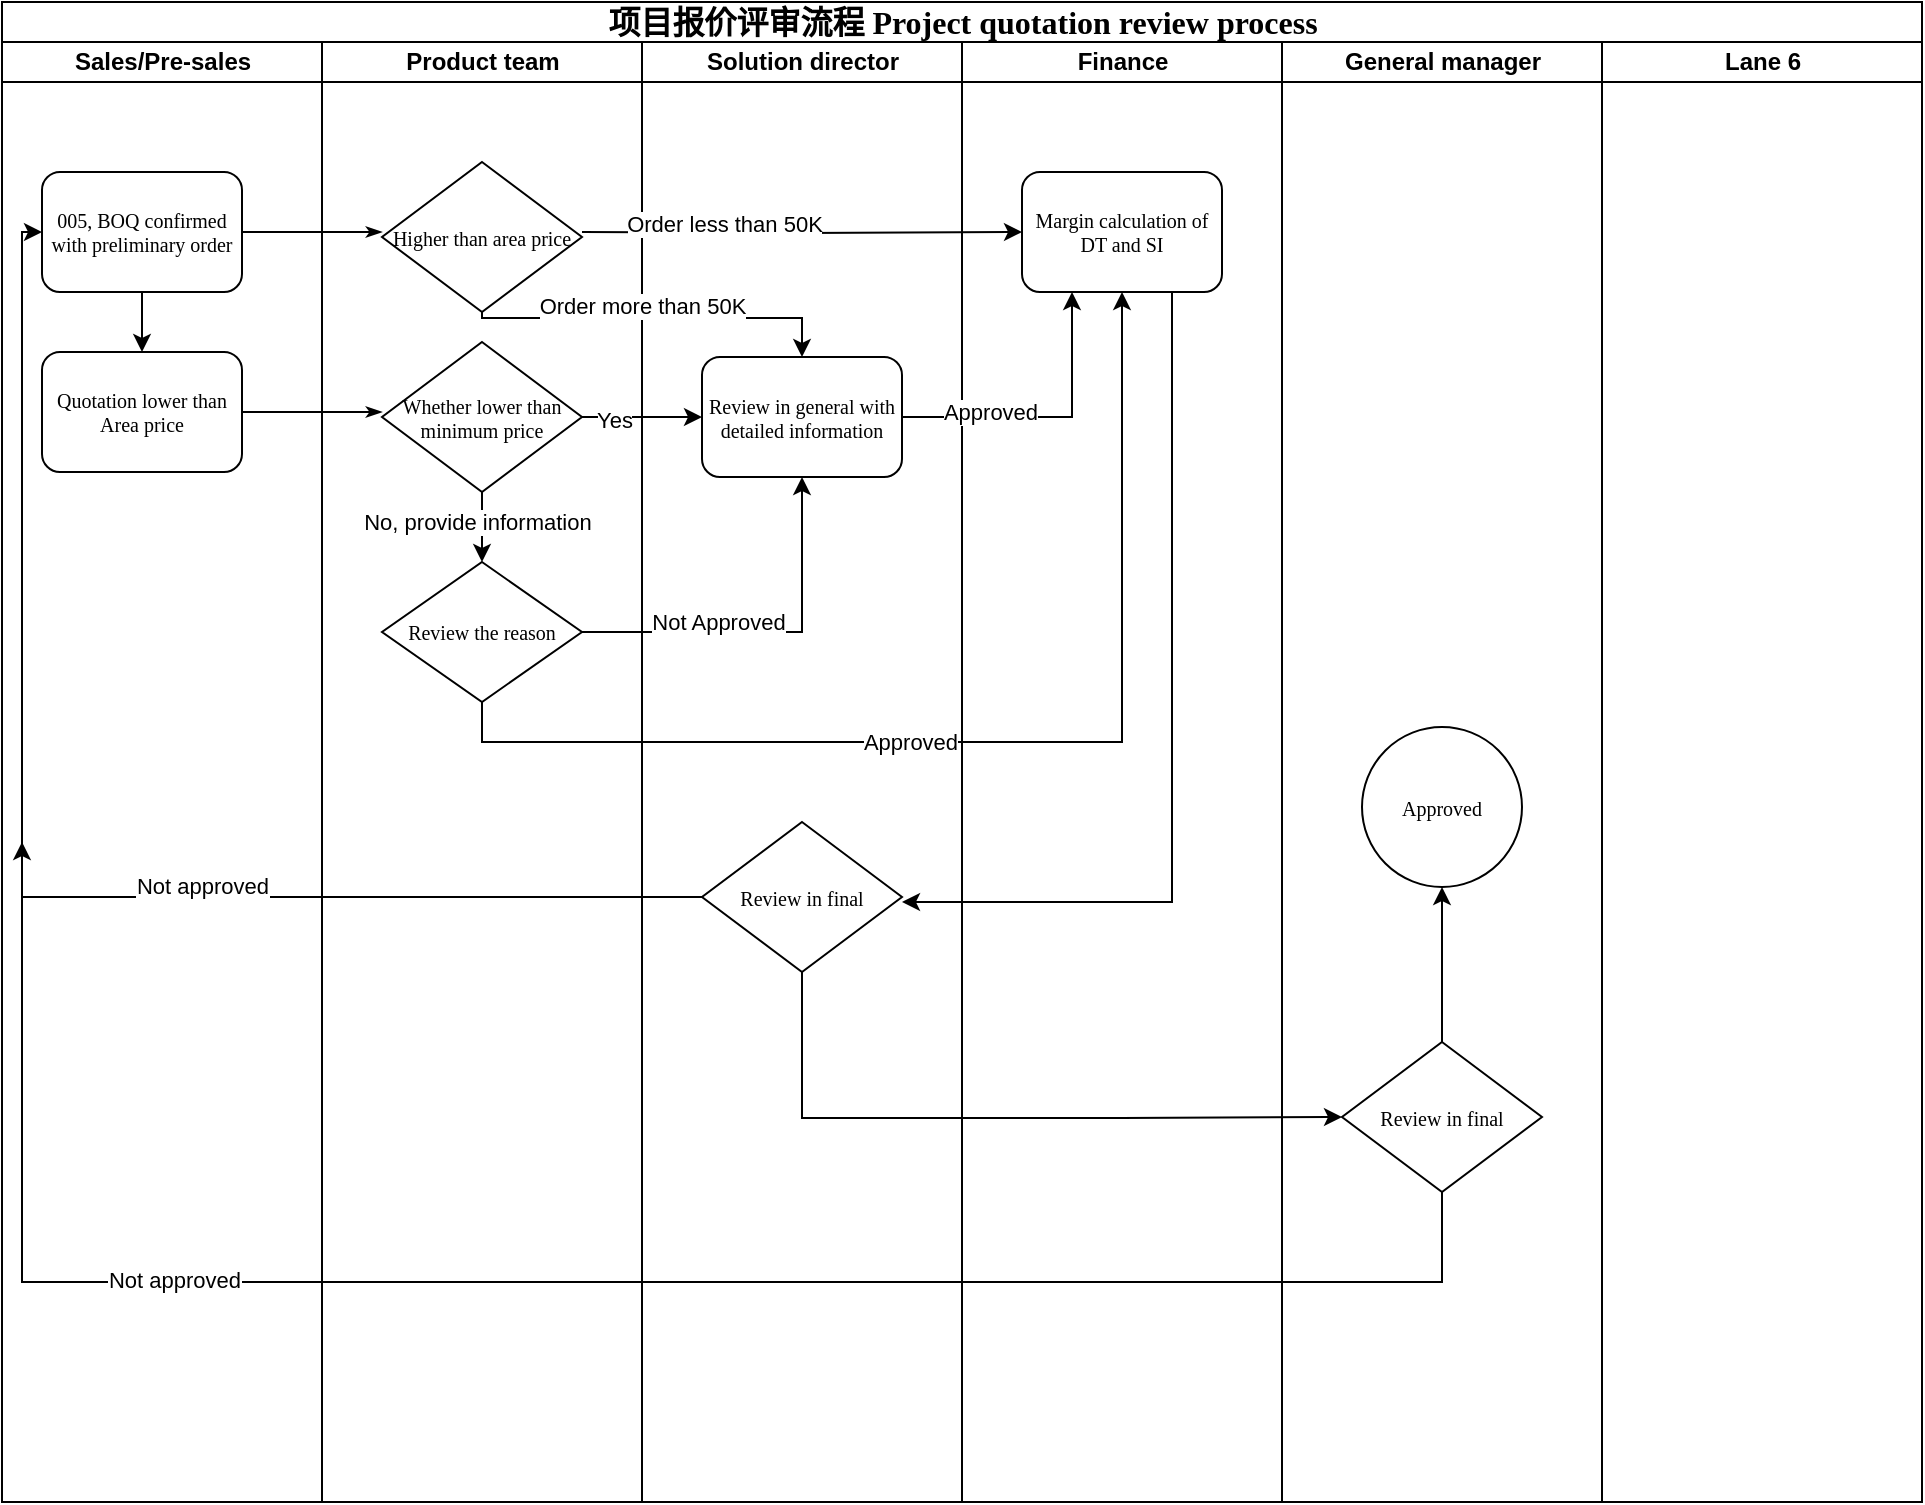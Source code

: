 <mxfile version="23.1.7" type="github">
  <diagram name="Page-1" id="74e2e168-ea6b-b213-b513-2b3c1d86103e">
    <mxGraphModel dx="1434" dy="746" grid="0" gridSize="10" guides="1" tooltips="1" connect="1" arrows="1" fold="1" page="1" pageScale="1" pageWidth="1100" pageHeight="850" background="none" math="0" shadow="0">
      <root>
        <mxCell id="0" />
        <mxCell id="1" parent="0" />
        <mxCell id="77e6c97f196da883-1" value="&lt;font style=&quot;font-size: 16px;&quot;&gt;项目报价评审流程 Project quotation review process&lt;/font&gt;" style="swimlane;html=1;childLayout=stackLayout;startSize=20;rounded=0;shadow=0;labelBackgroundColor=none;strokeWidth=1;fontFamily=Verdana;fontSize=8;align=center;" parent="1" vertex="1">
          <mxGeometry x="70" y="40" width="960" height="750" as="geometry" />
        </mxCell>
        <mxCell id="77e6c97f196da883-2" value="Sales/Pre-sales" style="swimlane;html=1;startSize=20;" parent="77e6c97f196da883-1" vertex="1">
          <mxGeometry y="20" width="160" height="730" as="geometry" />
        </mxCell>
        <mxCell id="uGQV0lNw5x6m6Bqt5ksr-4" value="" style="edgeStyle=orthogonalEdgeStyle;rounded=0;orthogonalLoop=1;jettySize=auto;html=1;" edge="1" parent="77e6c97f196da883-2" source="77e6c97f196da883-8" target="77e6c97f196da883-9">
          <mxGeometry relative="1" as="geometry" />
        </mxCell>
        <mxCell id="77e6c97f196da883-8" value="&lt;font style=&quot;font-size: 10px;&quot;&gt;005, BOQ confirmed with preliminary order&lt;/font&gt;" style="rounded=1;whiteSpace=wrap;html=1;shadow=0;labelBackgroundColor=none;strokeWidth=1;fontFamily=Verdana;fontSize=8;align=center;" parent="77e6c97f196da883-2" vertex="1">
          <mxGeometry x="20" y="65" width="100" height="60" as="geometry" />
        </mxCell>
        <mxCell id="77e6c97f196da883-9" value="&lt;font style=&quot;font-size: 10px;&quot;&gt;Quotation lower than Area price&lt;/font&gt;" style="rounded=1;whiteSpace=wrap;html=1;shadow=0;labelBackgroundColor=none;strokeWidth=1;fontFamily=Verdana;fontSize=8;align=center;" parent="77e6c97f196da883-2" vertex="1">
          <mxGeometry x="20" y="155" width="100" height="60" as="geometry" />
        </mxCell>
        <mxCell id="77e6c97f196da883-26" style="edgeStyle=orthogonalEdgeStyle;rounded=1;html=1;labelBackgroundColor=none;startArrow=none;startFill=0;startSize=5;endArrow=classicThin;endFill=1;endSize=5;jettySize=auto;orthogonalLoop=1;strokeWidth=1;fontFamily=Verdana;fontSize=8" parent="77e6c97f196da883-1" source="77e6c97f196da883-8" edge="1">
          <mxGeometry relative="1" as="geometry">
            <mxPoint x="190" y="115" as="targetPoint" />
          </mxGeometry>
        </mxCell>
        <mxCell id="77e6c97f196da883-28" style="edgeStyle=orthogonalEdgeStyle;rounded=1;html=1;labelBackgroundColor=none;startArrow=none;startFill=0;startSize=5;endArrow=classicThin;endFill=1;endSize=5;jettySize=auto;orthogonalLoop=1;strokeWidth=1;fontFamily=Verdana;fontSize=8" parent="77e6c97f196da883-1" source="77e6c97f196da883-9" edge="1">
          <mxGeometry relative="1" as="geometry">
            <mxPoint x="190" y="205" as="targetPoint" />
          </mxGeometry>
        </mxCell>
        <mxCell id="77e6c97f196da883-3" value="Product team" style="swimlane;html=1;startSize=20;" parent="77e6c97f196da883-1" vertex="1">
          <mxGeometry x="160" y="20" width="160" height="730" as="geometry" />
        </mxCell>
        <mxCell id="uGQV0lNw5x6m6Bqt5ksr-5" value="&lt;font style=&quot;font-size: 10px;&quot;&gt;Review the reason&lt;/font&gt;" style="rhombus;whiteSpace=wrap;html=1;rounded=0;shadow=0;labelBackgroundColor=none;strokeWidth=1;fontFamily=Verdana;fontSize=8;align=center;" vertex="1" parent="77e6c97f196da883-3">
          <mxGeometry x="30" y="260" width="100" height="70" as="geometry" />
        </mxCell>
        <mxCell id="uGQV0lNw5x6m6Bqt5ksr-44" value="&lt;font style=&quot;font-size: 10px;&quot;&gt;Higher than area price&lt;/font&gt;" style="rhombus;whiteSpace=wrap;html=1;rounded=0;shadow=0;labelBackgroundColor=none;strokeWidth=1;fontFamily=Verdana;fontSize=8;align=center;" vertex="1" parent="77e6c97f196da883-3">
          <mxGeometry x="30" y="60" width="100" height="75" as="geometry" />
        </mxCell>
        <mxCell id="77e6c97f196da883-13" value="&lt;font style=&quot;font-size: 10px;&quot;&gt;Whether lower than minimum price&lt;/font&gt;" style="rhombus;whiteSpace=wrap;html=1;rounded=0;shadow=0;labelBackgroundColor=none;strokeWidth=1;fontFamily=Verdana;fontSize=8;align=center;" parent="77e6c97f196da883-3" vertex="1">
          <mxGeometry x="30" y="150" width="100" height="75" as="geometry" />
        </mxCell>
        <mxCell id="uGQV0lNw5x6m6Bqt5ksr-17" value="" style="edgeStyle=orthogonalEdgeStyle;rounded=0;orthogonalLoop=1;jettySize=auto;html=1;" edge="1" parent="77e6c97f196da883-3" source="77e6c97f196da883-13" target="uGQV0lNw5x6m6Bqt5ksr-5">
          <mxGeometry relative="1" as="geometry" />
        </mxCell>
        <mxCell id="uGQV0lNw5x6m6Bqt5ksr-18" value="No, provide information&amp;nbsp;" style="edgeLabel;html=1;align=center;verticalAlign=middle;resizable=0;points=[];" vertex="1" connectable="0" parent="uGQV0lNw5x6m6Bqt5ksr-17">
          <mxGeometry x="0.111" y="-1" relative="1" as="geometry">
            <mxPoint as="offset" />
          </mxGeometry>
        </mxCell>
        <mxCell id="77e6c97f196da883-4" value="Solution director" style="swimlane;html=1;startSize=20;" parent="77e6c97f196da883-1" vertex="1">
          <mxGeometry x="320" y="20" width="160" height="730" as="geometry" />
        </mxCell>
        <mxCell id="77e6c97f196da883-12" value="&lt;font style=&quot;font-size: 10px;&quot;&gt;Review in general with detailed information&lt;/font&gt;" style="rounded=1;whiteSpace=wrap;html=1;shadow=0;labelBackgroundColor=none;strokeWidth=1;fontFamily=Verdana;fontSize=8;align=center;" parent="77e6c97f196da883-4" vertex="1">
          <mxGeometry x="30" y="157.5" width="100" height="60" as="geometry" />
        </mxCell>
        <mxCell id="uGQV0lNw5x6m6Bqt5ksr-22" value="" style="edgeStyle=orthogonalEdgeStyle;rounded=0;orthogonalLoop=1;jettySize=auto;html=1;entryX=0.5;entryY=1;entryDx=0;entryDy=0;exitX=0.5;exitY=1;exitDx=0;exitDy=0;" edge="1" parent="77e6c97f196da883-4" source="uGQV0lNw5x6m6Bqt5ksr-5" target="uGQV0lNw5x6m6Bqt5ksr-16">
          <mxGeometry relative="1" as="geometry">
            <mxPoint x="-30" y="330" as="sourcePoint" />
            <mxPoint x="240" y="160" as="targetPoint" />
          </mxGeometry>
        </mxCell>
        <mxCell id="uGQV0lNw5x6m6Bqt5ksr-23" value="Approved" style="edgeLabel;html=1;align=center;verticalAlign=middle;resizable=0;points=[];" vertex="1" connectable="0" parent="uGQV0lNw5x6m6Bqt5ksr-22">
          <mxGeometry x="-0.172" relative="1" as="geometry">
            <mxPoint as="offset" />
          </mxGeometry>
        </mxCell>
        <mxCell id="uGQV0lNw5x6m6Bqt5ksr-50" value="&lt;font style=&quot;font-size: 10px;&quot;&gt;Review in final&lt;/font&gt;" style="rhombus;whiteSpace=wrap;html=1;rounded=0;shadow=0;labelBackgroundColor=none;strokeWidth=1;fontFamily=Verdana;fontSize=8;align=center;" vertex="1" parent="77e6c97f196da883-4">
          <mxGeometry x="30" y="390" width="100" height="75" as="geometry" />
        </mxCell>
        <mxCell id="77e6c97f196da883-5" value="&lt;font style=&quot;font-size: 12px;&quot;&gt;Finance&lt;/font&gt;" style="swimlane;html=1;startSize=20;" parent="77e6c97f196da883-1" vertex="1">
          <mxGeometry x="480" y="20" width="160" height="730" as="geometry" />
        </mxCell>
        <mxCell id="uGQV0lNw5x6m6Bqt5ksr-16" value="&lt;font style=&quot;font-size: 10px;&quot;&gt;Margin calculation of DT and SI&lt;/font&gt;" style="rounded=1;whiteSpace=wrap;html=1;shadow=0;labelBackgroundColor=none;strokeWidth=1;fontFamily=Verdana;fontSize=8;align=center;" vertex="1" parent="77e6c97f196da883-5">
          <mxGeometry x="30" y="65" width="100" height="60" as="geometry" />
        </mxCell>
        <mxCell id="77e6c97f196da883-6" value="General manager" style="swimlane;html=1;startSize=20;" parent="77e6c97f196da883-1" vertex="1">
          <mxGeometry x="640" y="20" width="160" height="730" as="geometry" />
        </mxCell>
        <mxCell id="uGQV0lNw5x6m6Bqt5ksr-60" value="" style="edgeStyle=orthogonalEdgeStyle;rounded=0;orthogonalLoop=1;jettySize=auto;html=1;" edge="1" parent="77e6c97f196da883-6" source="uGQV0lNw5x6m6Bqt5ksr-56">
          <mxGeometry relative="1" as="geometry">
            <mxPoint x="-630" y="400" as="targetPoint" />
            <Array as="points">
              <mxPoint x="80" y="620" />
              <mxPoint x="-630" y="620" />
            </Array>
          </mxGeometry>
        </mxCell>
        <mxCell id="uGQV0lNw5x6m6Bqt5ksr-61" value="Not approved" style="edgeLabel;html=1;align=center;verticalAlign=middle;resizable=0;points=[];" vertex="1" connectable="0" parent="uGQV0lNw5x6m6Bqt5ksr-60">
          <mxGeometry x="0.393" y="-1" relative="1" as="geometry">
            <mxPoint as="offset" />
          </mxGeometry>
        </mxCell>
        <mxCell id="uGQV0lNw5x6m6Bqt5ksr-63" value="" style="edgeStyle=orthogonalEdgeStyle;rounded=0;orthogonalLoop=1;jettySize=auto;html=1;" edge="1" parent="77e6c97f196da883-6" source="uGQV0lNw5x6m6Bqt5ksr-56" target="uGQV0lNw5x6m6Bqt5ksr-62">
          <mxGeometry relative="1" as="geometry" />
        </mxCell>
        <mxCell id="uGQV0lNw5x6m6Bqt5ksr-56" value="&lt;font style=&quot;font-size: 10px;&quot;&gt;Review in final&lt;/font&gt;" style="rhombus;whiteSpace=wrap;html=1;rounded=0;shadow=0;labelBackgroundColor=none;strokeWidth=1;fontFamily=Verdana;fontSize=8;align=center;strokeColor=default;" vertex="1" parent="77e6c97f196da883-6">
          <mxGeometry x="30" y="500" width="100" height="75" as="geometry" />
        </mxCell>
        <mxCell id="uGQV0lNw5x6m6Bqt5ksr-62" value="&lt;font style=&quot;font-size: 10px;&quot;&gt;Approved&lt;/font&gt;" style="ellipse;whiteSpace=wrap;html=1;fontSize=8;fontFamily=Verdana;rounded=0;shadow=0;labelBackgroundColor=none;strokeWidth=1;" vertex="1" parent="77e6c97f196da883-6">
          <mxGeometry x="40" y="342.5" width="80" height="80" as="geometry" />
        </mxCell>
        <mxCell id="77e6c97f196da883-7" value="Lane 6" style="swimlane;html=1;startSize=20;" parent="77e6c97f196da883-1" vertex="1">
          <mxGeometry x="800" y="20" width="160" height="730" as="geometry" />
        </mxCell>
        <mxCell id="uGQV0lNw5x6m6Bqt5ksr-10" value="" style="edgeStyle=orthogonalEdgeStyle;rounded=0;orthogonalLoop=1;jettySize=auto;html=1;" edge="1" parent="77e6c97f196da883-1" source="77e6c97f196da883-13" target="77e6c97f196da883-12">
          <mxGeometry relative="1" as="geometry" />
        </mxCell>
        <mxCell id="uGQV0lNw5x6m6Bqt5ksr-11" value="Yes" style="edgeLabel;html=1;align=center;verticalAlign=middle;resizable=0;points=[];" vertex="1" connectable="0" parent="uGQV0lNw5x6m6Bqt5ksr-10">
          <mxGeometry x="-0.467" relative="1" as="geometry">
            <mxPoint y="1" as="offset" />
          </mxGeometry>
        </mxCell>
        <mxCell id="uGQV0lNw5x6m6Bqt5ksr-15" value="" style="edgeStyle=orthogonalEdgeStyle;rounded=0;orthogonalLoop=1;jettySize=auto;html=1;entryX=0;entryY=0.5;entryDx=0;entryDy=0;" edge="1" parent="77e6c97f196da883-1" target="uGQV0lNw5x6m6Bqt5ksr-16">
          <mxGeometry relative="1" as="geometry">
            <mxPoint x="290" y="115" as="sourcePoint" />
            <mxPoint x="380" y="115" as="targetPoint" />
          </mxGeometry>
        </mxCell>
        <mxCell id="uGQV0lNw5x6m6Bqt5ksr-43" value="Order less than 50K" style="edgeLabel;html=1;align=center;verticalAlign=middle;resizable=0;points=[];" vertex="1" connectable="0" parent="uGQV0lNw5x6m6Bqt5ksr-15">
          <mxGeometry x="-0.356" y="5" relative="1" as="geometry">
            <mxPoint as="offset" />
          </mxGeometry>
        </mxCell>
        <mxCell id="uGQV0lNw5x6m6Bqt5ksr-20" value="" style="edgeStyle=orthogonalEdgeStyle;rounded=0;orthogonalLoop=1;jettySize=auto;html=1;entryX=0.5;entryY=1;entryDx=0;entryDy=0;" edge="1" parent="77e6c97f196da883-1" source="uGQV0lNw5x6m6Bqt5ksr-5" target="77e6c97f196da883-12">
          <mxGeometry relative="1" as="geometry">
            <mxPoint x="380" y="315" as="targetPoint" />
          </mxGeometry>
        </mxCell>
        <mxCell id="uGQV0lNw5x6m6Bqt5ksr-29" value="Not Approved" style="edgeLabel;html=1;align=center;verticalAlign=middle;resizable=0;points=[];" vertex="1" connectable="0" parent="uGQV0lNw5x6m6Bqt5ksr-20">
          <mxGeometry x="-0.425" y="4" relative="1" as="geometry">
            <mxPoint x="14" y="-1" as="offset" />
          </mxGeometry>
        </mxCell>
        <mxCell id="uGQV0lNw5x6m6Bqt5ksr-33" value="" style="edgeStyle=orthogonalEdgeStyle;rounded=0;orthogonalLoop=1;jettySize=auto;html=1;entryX=0.25;entryY=1;entryDx=0;entryDy=0;" edge="1" parent="77e6c97f196da883-1" source="77e6c97f196da883-12" target="uGQV0lNw5x6m6Bqt5ksr-16">
          <mxGeometry relative="1" as="geometry">
            <mxPoint x="560" y="150" as="targetPoint" />
          </mxGeometry>
        </mxCell>
        <mxCell id="uGQV0lNw5x6m6Bqt5ksr-34" value="Approved" style="edgeLabel;html=1;align=center;verticalAlign=middle;resizable=0;points=[];" vertex="1" connectable="0" parent="uGQV0lNw5x6m6Bqt5ksr-33">
          <mxGeometry x="-0.405" y="4" relative="1" as="geometry">
            <mxPoint y="1" as="offset" />
          </mxGeometry>
        </mxCell>
        <mxCell id="uGQV0lNw5x6m6Bqt5ksr-46" value="" style="edgeStyle=orthogonalEdgeStyle;rounded=0;orthogonalLoop=1;jettySize=auto;html=1;entryX=0.5;entryY=0;entryDx=0;entryDy=0;exitX=0.5;exitY=1;exitDx=0;exitDy=0;" edge="1" parent="77e6c97f196da883-1" source="uGQV0lNw5x6m6Bqt5ksr-44" target="77e6c97f196da883-12">
          <mxGeometry relative="1" as="geometry">
            <mxPoint x="260" y="140" as="sourcePoint" />
            <mxPoint x="370" y="200" as="targetPoint" />
            <Array as="points">
              <mxPoint x="240" y="158" />
              <mxPoint x="400" y="158" />
            </Array>
          </mxGeometry>
        </mxCell>
        <mxCell id="uGQV0lNw5x6m6Bqt5ksr-48" value="Order more than 50K" style="edgeLabel;html=1;align=center;verticalAlign=middle;resizable=0;points=[];" vertex="1" connectable="0" parent="uGQV0lNw5x6m6Bqt5ksr-46">
          <mxGeometry x="-0.096" y="6" relative="1" as="geometry">
            <mxPoint as="offset" />
          </mxGeometry>
        </mxCell>
        <mxCell id="uGQV0lNw5x6m6Bqt5ksr-49" style="edgeStyle=orthogonalEdgeStyle;rounded=0;orthogonalLoop=1;jettySize=auto;html=1;exitX=0.75;exitY=1;exitDx=0;exitDy=0;entryX=1;entryY=0.5;entryDx=0;entryDy=0;" edge="1" parent="77e6c97f196da883-1" source="uGQV0lNw5x6m6Bqt5ksr-16">
          <mxGeometry relative="1" as="geometry">
            <mxPoint x="450" y="450" as="targetPoint" />
            <Array as="points">
              <mxPoint x="585" y="450" />
            </Array>
          </mxGeometry>
        </mxCell>
        <mxCell id="uGQV0lNw5x6m6Bqt5ksr-52" value="" style="edgeStyle=orthogonalEdgeStyle;rounded=0;orthogonalLoop=1;jettySize=auto;html=1;entryX=0;entryY=0.5;entryDx=0;entryDy=0;" edge="1" parent="77e6c97f196da883-1" source="uGQV0lNw5x6m6Bqt5ksr-50" target="77e6c97f196da883-8">
          <mxGeometry relative="1" as="geometry">
            <mxPoint x="260" y="447.5" as="targetPoint" />
            <Array as="points">
              <mxPoint x="10" y="448" />
              <mxPoint x="10" y="115" />
            </Array>
          </mxGeometry>
        </mxCell>
        <mxCell id="uGQV0lNw5x6m6Bqt5ksr-53" value="Not approved" style="edgeLabel;html=1;align=center;verticalAlign=middle;resizable=0;points=[];" vertex="1" connectable="0" parent="uGQV0lNw5x6m6Bqt5ksr-52">
          <mxGeometry x="-0.267" y="-6" relative="1" as="geometry">
            <mxPoint as="offset" />
          </mxGeometry>
        </mxCell>
        <mxCell id="uGQV0lNw5x6m6Bqt5ksr-58" value="" style="edgeStyle=orthogonalEdgeStyle;rounded=0;orthogonalLoop=1;jettySize=auto;html=1;entryX=0;entryY=0.5;entryDx=0;entryDy=0;" edge="1" parent="77e6c97f196da883-1" source="uGQV0lNw5x6m6Bqt5ksr-50" target="uGQV0lNw5x6m6Bqt5ksr-56">
          <mxGeometry relative="1" as="geometry">
            <mxPoint x="400" y="572.5" as="targetPoint" />
            <Array as="points">
              <mxPoint x="400" y="558" />
              <mxPoint x="560" y="558" />
            </Array>
          </mxGeometry>
        </mxCell>
      </root>
    </mxGraphModel>
  </diagram>
</mxfile>
